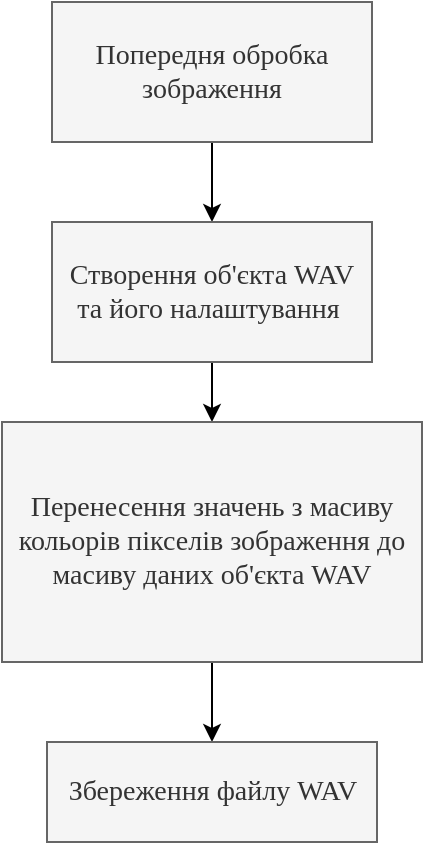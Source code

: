 <mxfile version="21.3.3" type="device" pages="2">
  <diagram name="Page-1" id="PcWF-3kdSRRLcoGT2Ai3">
    <mxGraphModel dx="1050" dy="548" grid="1" gridSize="10" guides="1" tooltips="1" connect="1" arrows="1" fold="1" page="1" pageScale="1" pageWidth="850" pageHeight="1100" math="0" shadow="0">
      <root>
        <mxCell id="0" />
        <mxCell id="1" parent="0" />
        <mxCell id="fPCita2zMb0Mo4EPPnCY-3" value="" style="edgeStyle=orthogonalEdgeStyle;rounded=0;orthogonalLoop=1;jettySize=auto;html=1;" parent="1" source="fPCita2zMb0Mo4EPPnCY-1" target="fPCita2zMb0Mo4EPPnCY-2" edge="1">
          <mxGeometry relative="1" as="geometry" />
        </mxCell>
        <mxCell id="fPCita2zMb0Mo4EPPnCY-1" value="&lt;font face=&quot;Times New Roman&quot;&gt;&lt;span style=&quot;font-size: 14px;&quot;&gt;Попередня обробка зображення&lt;/span&gt;&lt;/font&gt;" style="rounded=0;whiteSpace=wrap;html=1;fillColor=#f5f5f5;fontColor=#333333;strokeColor=#666666;" parent="1" vertex="1">
          <mxGeometry x="240" y="80" width="160" height="70" as="geometry" />
        </mxCell>
        <mxCell id="fPCita2zMb0Mo4EPPnCY-5" value="" style="edgeStyle=orthogonalEdgeStyle;rounded=0;orthogonalLoop=1;jettySize=auto;html=1;" parent="1" source="fPCita2zMb0Mo4EPPnCY-2" target="fPCita2zMb0Mo4EPPnCY-4" edge="1">
          <mxGeometry relative="1" as="geometry" />
        </mxCell>
        <mxCell id="fPCita2zMb0Mo4EPPnCY-2" value="&lt;font face=&quot;Times New Roman&quot;&gt;&lt;span style=&quot;font-size: 14px;&quot;&gt;Створення об&#39;єкта WAV та його налаштування&amp;nbsp;&lt;/span&gt;&lt;/font&gt;" style="rounded=0;whiteSpace=wrap;html=1;fillColor=#f5f5f5;fontColor=#333333;strokeColor=#666666;" parent="1" vertex="1">
          <mxGeometry x="240" y="190" width="160" height="70" as="geometry" />
        </mxCell>
        <mxCell id="fPCita2zMb0Mo4EPPnCY-7" value="" style="edgeStyle=orthogonalEdgeStyle;rounded=0;orthogonalLoop=1;jettySize=auto;html=1;" parent="1" source="fPCita2zMb0Mo4EPPnCY-4" target="fPCita2zMb0Mo4EPPnCY-6" edge="1">
          <mxGeometry relative="1" as="geometry" />
        </mxCell>
        <mxCell id="fPCita2zMb0Mo4EPPnCY-4" value="&lt;font face=&quot;Times New Roman&quot;&gt;&lt;span style=&quot;font-size: 14px;&quot;&gt;Перенесення значень з масиву кольорів пікселів зображення до масиву даних об&#39;єкта WAV&lt;/span&gt;&lt;/font&gt;" style="rounded=0;whiteSpace=wrap;html=1;fillColor=#f5f5f5;fontColor=#333333;strokeColor=#666666;" parent="1" vertex="1">
          <mxGeometry x="215" y="290" width="210" height="120" as="geometry" />
        </mxCell>
        <mxCell id="fPCita2zMb0Mo4EPPnCY-6" value="&lt;font face=&quot;Times New Roman&quot;&gt;&lt;span style=&quot;font-size: 14px;&quot;&gt;Збереження файлу WAV&lt;/span&gt;&lt;/font&gt;" style="rounded=0;whiteSpace=wrap;html=1;fillColor=#f5f5f5;fontColor=#333333;strokeColor=#666666;" parent="1" vertex="1">
          <mxGeometry x="237.5" y="450" width="165" height="50" as="geometry" />
        </mxCell>
      </root>
    </mxGraphModel>
  </diagram>
  <diagram id="Tx04sctDDNQhaLJZBh8R" name="Page-2">
    <mxGraphModel dx="724" dy="378" grid="1" gridSize="10" guides="1" tooltips="1" connect="1" arrows="1" fold="1" page="1" pageScale="1" pageWidth="850" pageHeight="1100" math="0" shadow="0">
      <root>
        <mxCell id="0" />
        <mxCell id="1" parent="0" />
        <mxCell id="u_lUMOvrA4SmjuG2XQMp-7" value="" style="edgeStyle=orthogonalEdgeStyle;rounded=0;orthogonalLoop=1;jettySize=auto;html=1;" edge="1" parent="1" source="u_lUMOvrA4SmjuG2XQMp-1" target="u_lUMOvrA4SmjuG2XQMp-3">
          <mxGeometry relative="1" as="geometry" />
        </mxCell>
        <mxCell id="u_lUMOvrA4SmjuG2XQMp-1" value="&lt;font face=&quot;Times New Roman&quot;&gt;&lt;span style=&quot;font-size: 14px;&quot;&gt;Первинне зчитування частот WAV файлу&lt;/span&gt;&lt;/font&gt;" style="rounded=0;whiteSpace=wrap;html=1;fillColor=#f5f5f5;fontColor=#333333;strokeColor=#666666;" vertex="1" parent="1">
          <mxGeometry x="240" y="80" width="160" height="70" as="geometry" />
        </mxCell>
        <mxCell id="u_lUMOvrA4SmjuG2XQMp-8" value="" style="edgeStyle=orthogonalEdgeStyle;rounded=0;orthogonalLoop=1;jettySize=auto;html=1;" edge="1" parent="1" source="u_lUMOvrA4SmjuG2XQMp-3" target="u_lUMOvrA4SmjuG2XQMp-5">
          <mxGeometry relative="1" as="geometry" />
        </mxCell>
        <mxCell id="u_lUMOvrA4SmjuG2XQMp-3" value="&lt;font face=&quot;Times New Roman&quot;&gt;&lt;span style=&quot;font-size: 14px;&quot;&gt;Занесення у зміні перших дво елементів масиву, що відповідають ширині та висоті зображення&lt;/span&gt;&lt;/font&gt;" style="rounded=0;whiteSpace=wrap;html=1;fillColor=#f5f5f5;fontColor=#333333;strokeColor=#666666;" vertex="1" parent="1">
          <mxGeometry x="220" y="170" width="200" height="90" as="geometry" />
        </mxCell>
        <mxCell id="u_lUMOvrA4SmjuG2XQMp-9" value="" style="edgeStyle=orthogonalEdgeStyle;rounded=0;orthogonalLoop=1;jettySize=auto;html=1;" edge="1" parent="1" source="u_lUMOvrA4SmjuG2XQMp-5" target="u_lUMOvrA4SmjuG2XQMp-6">
          <mxGeometry relative="1" as="geometry" />
        </mxCell>
        <mxCell id="u_lUMOvrA4SmjuG2XQMp-5" value="&lt;font face=&quot;Times New Roman&quot;&gt;&lt;span style=&quot;font-size: 14px;&quot;&gt;Створення об&#39;єкта класу з зображенням та втавка отриманого масиву з кольорами пікселів&lt;/span&gt;&lt;/font&gt;" style="rounded=0;whiteSpace=wrap;html=1;fillColor=#f5f5f5;fontColor=#333333;strokeColor=#666666;" vertex="1" parent="1">
          <mxGeometry x="220" y="290" width="200" height="90" as="geometry" />
        </mxCell>
        <mxCell id="u_lUMOvrA4SmjuG2XQMp-6" value="&lt;font face=&quot;Times New Roman&quot;&gt;&lt;span style=&quot;font-size: 14px;&quot;&gt;Збереження зображення&lt;/span&gt;&lt;/font&gt;" style="rounded=0;whiteSpace=wrap;html=1;fillColor=#f5f5f5;fontColor=#333333;strokeColor=#666666;" vertex="1" parent="1">
          <mxGeometry x="220" y="410" width="200" height="40" as="geometry" />
        </mxCell>
      </root>
    </mxGraphModel>
  </diagram>
</mxfile>
